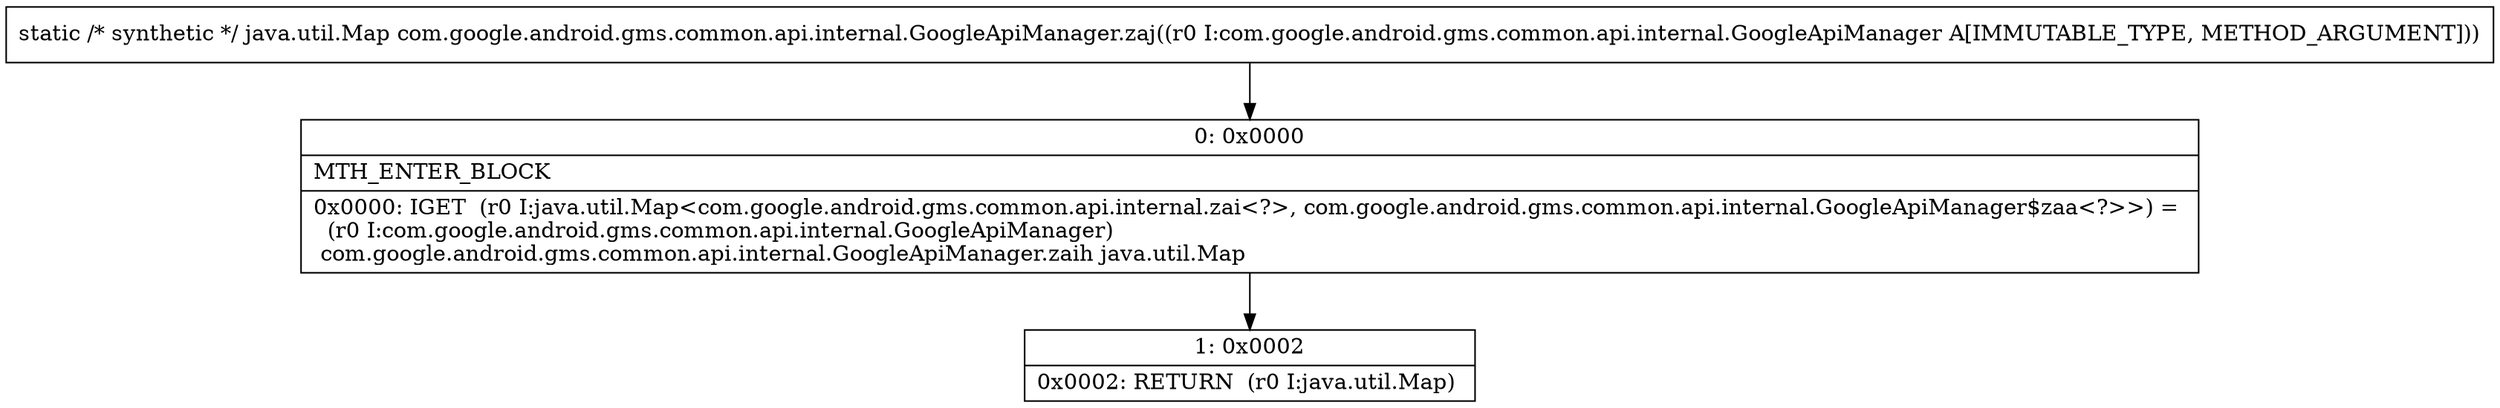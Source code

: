 digraph "CFG forcom.google.android.gms.common.api.internal.GoogleApiManager.zaj(Lcom\/google\/android\/gms\/common\/api\/internal\/GoogleApiManager;)Ljava\/util\/Map;" {
Node_0 [shape=record,label="{0\:\ 0x0000|MTH_ENTER_BLOCK\l|0x0000: IGET  (r0 I:java.util.Map\<com.google.android.gms.common.api.internal.zai\<?\>, com.google.android.gms.common.api.internal.GoogleApiManager$zaa\<?\>\>) = \l  (r0 I:com.google.android.gms.common.api.internal.GoogleApiManager)\l com.google.android.gms.common.api.internal.GoogleApiManager.zaih java.util.Map \l}"];
Node_1 [shape=record,label="{1\:\ 0x0002|0x0002: RETURN  (r0 I:java.util.Map) \l}"];
MethodNode[shape=record,label="{static \/* synthetic *\/ java.util.Map com.google.android.gms.common.api.internal.GoogleApiManager.zaj((r0 I:com.google.android.gms.common.api.internal.GoogleApiManager A[IMMUTABLE_TYPE, METHOD_ARGUMENT])) }"];
MethodNode -> Node_0;
Node_0 -> Node_1;
}


